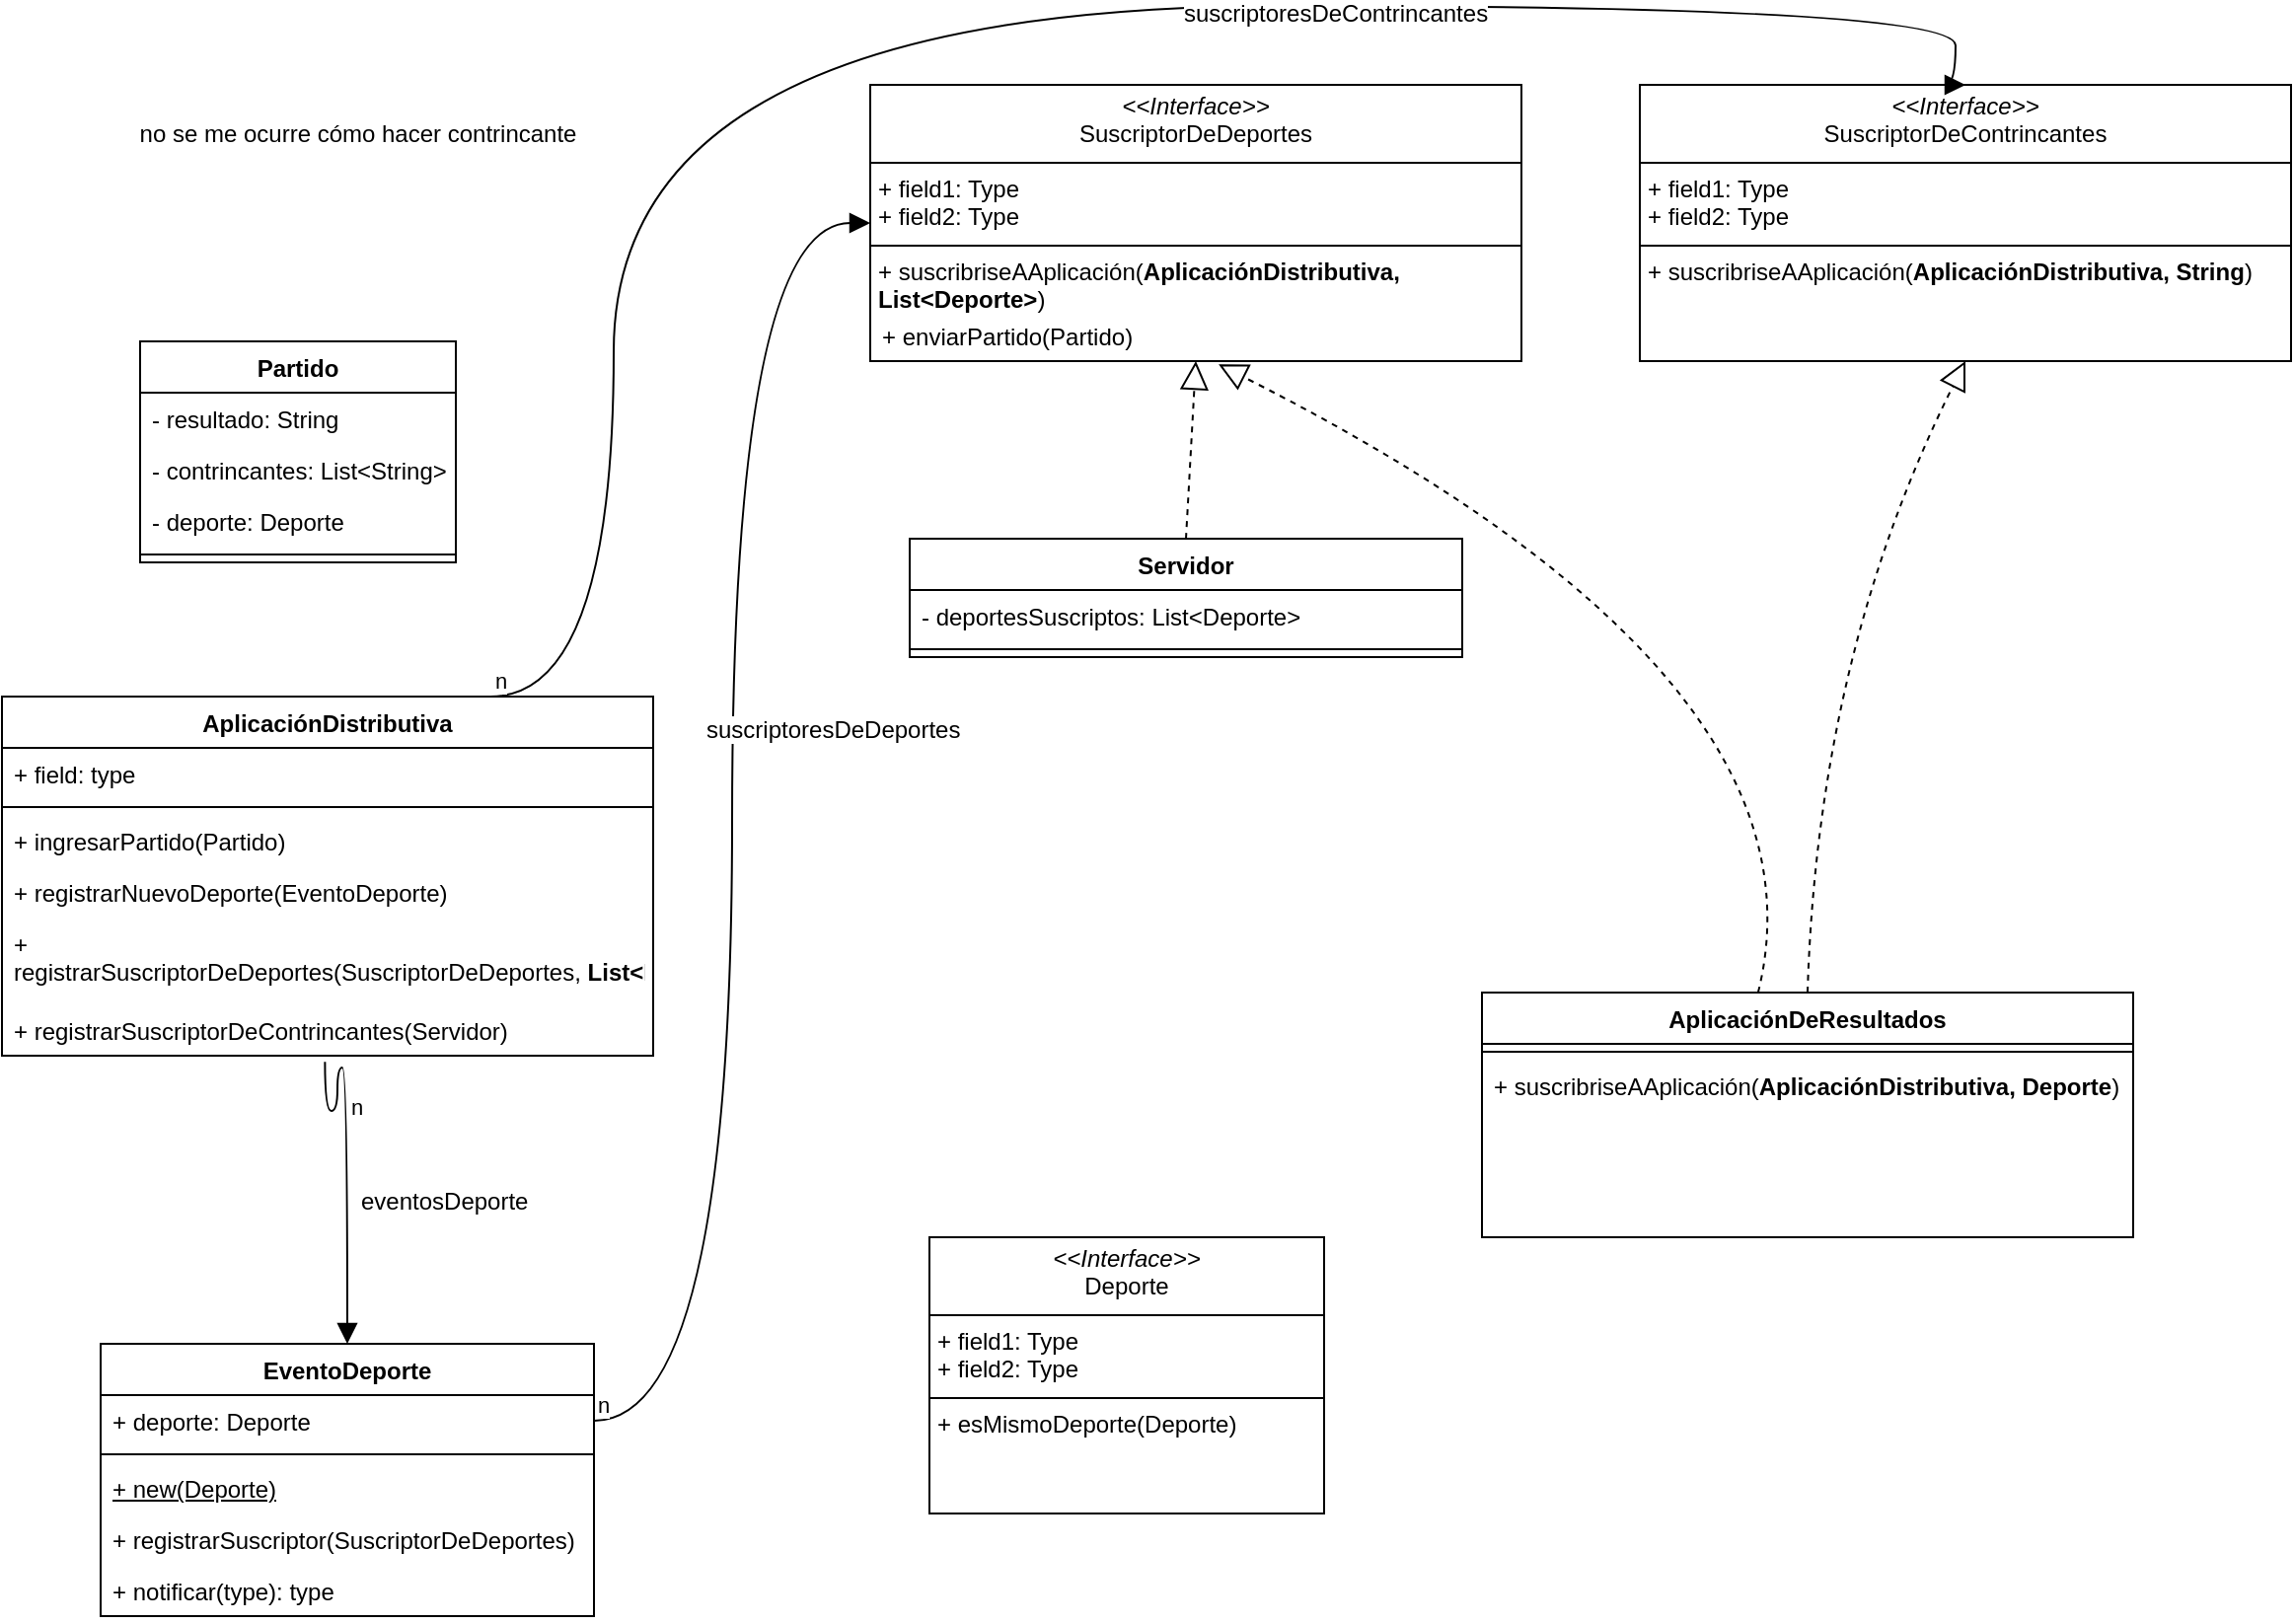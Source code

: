 <mxfile version="24.8.1">
  <diagram id="C5RBs43oDa-KdzZeNtuy" name="Page-1">
    <mxGraphModel dx="767" dy="2056" grid="1" gridSize="10" guides="1" tooltips="1" connect="1" arrows="1" fold="1" page="1" pageScale="1" pageWidth="827" pageHeight="1169" math="0" shadow="0">
      <root>
        <mxCell id="WIyWlLk6GJQsqaUBKTNV-0" />
        <mxCell id="WIyWlLk6GJQsqaUBKTNV-1" parent="WIyWlLk6GJQsqaUBKTNV-0" />
        <mxCell id="YLucaJetifnq5HeN7Emp-0" value="Servidor" style="swimlane;fontStyle=1;align=center;verticalAlign=top;childLayout=stackLayout;horizontal=1;startSize=26;horizontalStack=0;resizeParent=1;resizeParentMax=0;resizeLast=0;collapsible=1;marginBottom=0;whiteSpace=wrap;html=1;" parent="WIyWlLk6GJQsqaUBKTNV-1" vertex="1">
          <mxGeometry x="480" y="260" width="280" height="60" as="geometry" />
        </mxCell>
        <mxCell id="YLucaJetifnq5HeN7Emp-16" value="- deportesSuscriptos: List&amp;lt;Deporte&amp;gt;" style="text;strokeColor=none;fillColor=none;align=left;verticalAlign=top;spacingLeft=4;spacingRight=4;overflow=hidden;rotatable=0;points=[[0,0.5],[1,0.5]];portConstraint=eastwest;whiteSpace=wrap;html=1;" parent="YLucaJetifnq5HeN7Emp-0" vertex="1">
          <mxGeometry y="26" width="280" height="26" as="geometry" />
        </mxCell>
        <mxCell id="YLucaJetifnq5HeN7Emp-2" value="" style="line;strokeWidth=1;fillColor=none;align=left;verticalAlign=middle;spacingTop=-1;spacingLeft=3;spacingRight=3;rotatable=0;labelPosition=right;points=[];portConstraint=eastwest;strokeColor=inherit;" parent="YLucaJetifnq5HeN7Emp-0" vertex="1">
          <mxGeometry y="52" width="280" height="8" as="geometry" />
        </mxCell>
        <mxCell id="YLucaJetifnq5HeN7Emp-4" value="Partido" style="swimlane;fontStyle=1;align=center;verticalAlign=top;childLayout=stackLayout;horizontal=1;startSize=26;horizontalStack=0;resizeParent=1;resizeParentMax=0;resizeLast=0;collapsible=1;marginBottom=0;whiteSpace=wrap;html=1;" parent="WIyWlLk6GJQsqaUBKTNV-1" vertex="1">
          <mxGeometry x="90" y="160" width="160" height="112" as="geometry" />
        </mxCell>
        <mxCell id="YLucaJetifnq5HeN7Emp-5" value="- resultado: String&lt;span style=&quot;white-space: pre;&quot;&gt;&#x9;&lt;/span&gt;" style="text;strokeColor=none;fillColor=none;align=left;verticalAlign=top;spacingLeft=4;spacingRight=4;overflow=hidden;rotatable=0;points=[[0,0.5],[1,0.5]];portConstraint=eastwest;whiteSpace=wrap;html=1;" parent="YLucaJetifnq5HeN7Emp-4" vertex="1">
          <mxGeometry y="26" width="160" height="26" as="geometry" />
        </mxCell>
        <mxCell id="YLucaJetifnq5HeN7Emp-15" value="- contrincantes: List&amp;lt;String&amp;gt;" style="text;strokeColor=none;fillColor=none;align=left;verticalAlign=top;spacingLeft=4;spacingRight=4;overflow=hidden;rotatable=0;points=[[0,0.5],[1,0.5]];portConstraint=eastwest;whiteSpace=wrap;html=1;" parent="YLucaJetifnq5HeN7Emp-4" vertex="1">
          <mxGeometry y="52" width="160" height="26" as="geometry" />
        </mxCell>
        <mxCell id="YLucaJetifnq5HeN7Emp-14" value="- deporte: Deporte" style="text;strokeColor=none;fillColor=none;align=left;verticalAlign=top;spacingLeft=4;spacingRight=4;overflow=hidden;rotatable=0;points=[[0,0.5],[1,0.5]];portConstraint=eastwest;whiteSpace=wrap;html=1;" parent="YLucaJetifnq5HeN7Emp-4" vertex="1">
          <mxGeometry y="78" width="160" height="26" as="geometry" />
        </mxCell>
        <mxCell id="YLucaJetifnq5HeN7Emp-6" value="" style="line;strokeWidth=1;fillColor=none;align=left;verticalAlign=middle;spacingTop=-1;spacingLeft=3;spacingRight=3;rotatable=0;labelPosition=right;points=[];portConstraint=eastwest;strokeColor=inherit;" parent="YLucaJetifnq5HeN7Emp-4" vertex="1">
          <mxGeometry y="104" width="160" height="8" as="geometry" />
        </mxCell>
        <mxCell id="YLucaJetifnq5HeN7Emp-8" value="AplicaciónDistributiva" style="swimlane;fontStyle=1;align=center;verticalAlign=top;childLayout=stackLayout;horizontal=1;startSize=26;horizontalStack=0;resizeParent=1;resizeParentMax=0;resizeLast=0;collapsible=1;marginBottom=0;whiteSpace=wrap;html=1;" parent="WIyWlLk6GJQsqaUBKTNV-1" vertex="1">
          <mxGeometry x="20" y="340" width="330" height="182" as="geometry" />
        </mxCell>
        <mxCell id="YLucaJetifnq5HeN7Emp-9" value="+ field: type" style="text;strokeColor=none;fillColor=none;align=left;verticalAlign=top;spacingLeft=4;spacingRight=4;overflow=hidden;rotatable=0;points=[[0,0.5],[1,0.5]];portConstraint=eastwest;whiteSpace=wrap;html=1;" parent="YLucaJetifnq5HeN7Emp-8" vertex="1">
          <mxGeometry y="26" width="330" height="26" as="geometry" />
        </mxCell>
        <mxCell id="YLucaJetifnq5HeN7Emp-10" value="" style="line;strokeWidth=1;fillColor=none;align=left;verticalAlign=middle;spacingTop=-1;spacingLeft=3;spacingRight=3;rotatable=0;labelPosition=right;points=[];portConstraint=eastwest;strokeColor=inherit;" parent="YLucaJetifnq5HeN7Emp-8" vertex="1">
          <mxGeometry y="52" width="330" height="8" as="geometry" />
        </mxCell>
        <mxCell id="YLucaJetifnq5HeN7Emp-11" value="+ ingresarPartido(Partido)" style="text;strokeColor=none;fillColor=none;align=left;verticalAlign=top;spacingLeft=4;spacingRight=4;overflow=hidden;rotatable=0;points=[[0,0.5],[1,0.5]];portConstraint=eastwest;whiteSpace=wrap;html=1;" parent="YLucaJetifnq5HeN7Emp-8" vertex="1">
          <mxGeometry y="60" width="330" height="26" as="geometry" />
        </mxCell>
        <mxCell id="YLucaJetifnq5HeN7Emp-53" value="+ registrarNuevoDeporte(EventoDeporte)" style="text;strokeColor=none;fillColor=none;align=left;verticalAlign=top;spacingLeft=4;spacingRight=4;overflow=hidden;rotatable=0;points=[[0,0.5],[1,0.5]];portConstraint=eastwest;whiteSpace=wrap;html=1;" parent="YLucaJetifnq5HeN7Emp-8" vertex="1">
          <mxGeometry y="86" width="330" height="26" as="geometry" />
        </mxCell>
        <mxCell id="YLucaJetifnq5HeN7Emp-28" value="+ registrarSuscriptorDeDeportes(SuscriptorDeDeportes,&amp;nbsp;&lt;span style=&quot;font-weight: 700; text-align: center;&quot;&gt;List&amp;lt;Deporte&amp;gt;&lt;/span&gt;)" style="text;strokeColor=none;fillColor=none;align=left;verticalAlign=top;spacingLeft=4;spacingRight=4;overflow=hidden;rotatable=0;points=[[0,0.5],[1,0.5]];portConstraint=eastwest;whiteSpace=wrap;html=1;" parent="YLucaJetifnq5HeN7Emp-8" vertex="1">
          <mxGeometry y="112" width="330" height="44" as="geometry" />
        </mxCell>
        <mxCell id="YLucaJetifnq5HeN7Emp-29" value="+ registrarSuscriptorDeContrincantes(Servidor)" style="text;strokeColor=none;fillColor=none;align=left;verticalAlign=top;spacingLeft=4;spacingRight=4;overflow=hidden;rotatable=0;points=[[0,0.5],[1,0.5]];portConstraint=eastwest;whiteSpace=wrap;html=1;" parent="YLucaJetifnq5HeN7Emp-8" vertex="1">
          <mxGeometry y="156" width="330" height="26" as="geometry" />
        </mxCell>
        <mxCell id="YLucaJetifnq5HeN7Emp-17" value="suscriptoresDeDeportes" style="endArrow=block;endFill=1;html=1;edgeStyle=orthogonalEdgeStyle;align=left;verticalAlign=top;rounded=0;fontSize=12;startSize=8;endSize=8;curved=1;exitX=1;exitY=0.5;exitDx=0;exitDy=0;entryX=0;entryY=0.5;entryDx=0;entryDy=0;" parent="WIyWlLk6GJQsqaUBKTNV-1" source="YLucaJetifnq5HeN7Emp-42" target="YLucaJetifnq5HeN7Emp-30" edge="1">
          <mxGeometry x="0.16" y="15" relative="1" as="geometry">
            <mxPoint x="370" y="460" as="sourcePoint" />
            <mxPoint x="530" y="460" as="targetPoint" />
            <mxPoint y="-1" as="offset" />
          </mxGeometry>
        </mxCell>
        <mxCell id="YLucaJetifnq5HeN7Emp-18" value="n" style="edgeLabel;resizable=0;html=1;align=left;verticalAlign=bottom;" parent="YLucaJetifnq5HeN7Emp-17" connectable="0" vertex="1">
          <mxGeometry x="-1" relative="1" as="geometry" />
        </mxCell>
        <mxCell id="YLucaJetifnq5HeN7Emp-19" value="AplicaciónDeResultados" style="swimlane;fontStyle=1;align=center;verticalAlign=top;childLayout=stackLayout;horizontal=1;startSize=26;horizontalStack=0;resizeParent=1;resizeParentMax=0;resizeLast=0;collapsible=1;marginBottom=0;whiteSpace=wrap;html=1;" parent="WIyWlLk6GJQsqaUBKTNV-1" vertex="1">
          <mxGeometry x="770" y="490" width="330" height="124" as="geometry" />
        </mxCell>
        <mxCell id="YLucaJetifnq5HeN7Emp-21" value="" style="line;strokeWidth=1;fillColor=none;align=left;verticalAlign=middle;spacingTop=-1;spacingLeft=3;spacingRight=3;rotatable=0;labelPosition=right;points=[];portConstraint=eastwest;strokeColor=inherit;" parent="YLucaJetifnq5HeN7Emp-19" vertex="1">
          <mxGeometry y="26" width="330" height="8" as="geometry" />
        </mxCell>
        <mxCell id="YLucaJetifnq5HeN7Emp-23" value="+ suscribriseAAplicación(&lt;span style=&quot;font-weight: 700; text-align: center;&quot;&gt;AplicaciónDistributiva, Deporte&lt;/span&gt;)" style="text;strokeColor=none;fillColor=none;align=left;verticalAlign=top;spacingLeft=4;spacingRight=4;overflow=hidden;rotatable=0;points=[[0,0.5],[1,0.5]];portConstraint=eastwest;whiteSpace=wrap;html=1;" parent="YLucaJetifnq5HeN7Emp-19" vertex="1">
          <mxGeometry y="34" width="330" height="90" as="geometry" />
        </mxCell>
        <mxCell id="YLucaJetifnq5HeN7Emp-30" value="&lt;p style=&quot;margin:0px;margin-top:4px;text-align:center;&quot;&gt;&lt;i&gt;&amp;lt;&amp;lt;Interface&amp;gt;&amp;gt;&lt;/i&gt;&lt;br&gt;&lt;span style=&quot;text-align: left;&quot;&gt;SuscriptorDeDeportes&lt;/span&gt;&lt;/p&gt;&lt;hr size=&quot;1&quot; style=&quot;border-style:solid;&quot;&gt;&lt;p style=&quot;margin:0px;margin-left:4px;&quot;&gt;+ field1: Type&lt;br&gt;+ field2: Type&lt;/p&gt;&lt;hr size=&quot;1&quot; style=&quot;border-style:solid;&quot;&gt;&lt;p style=&quot;margin:0px;margin-left:4px;&quot;&gt;+&lt;span style=&quot;background-color: initial;&quot;&gt;&amp;nbsp;suscribriseAAplicación(&lt;/span&gt;&lt;span style=&quot;background-color: initial; font-weight: 700; text-align: center;&quot;&gt;AplicaciónDistributiva, List&amp;lt;Deporte&amp;gt;&lt;/span&gt;&lt;span style=&quot;background-color: initial;&quot;&gt;)&lt;/span&gt;&lt;/p&gt;" style="verticalAlign=top;align=left;overflow=fill;html=1;whiteSpace=wrap;" parent="WIyWlLk6GJQsqaUBKTNV-1" vertex="1">
          <mxGeometry x="460" y="30" width="330" height="140" as="geometry" />
        </mxCell>
        <mxCell id="YLucaJetifnq5HeN7Emp-31" value="" style="endArrow=block;dashed=1;endFill=0;endSize=12;html=1;rounded=0;fontSize=12;curved=1;entryX=0.5;entryY=1;entryDx=0;entryDy=0;exitX=0.5;exitY=0;exitDx=0;exitDy=0;" parent="WIyWlLk6GJQsqaUBKTNV-1" source="YLucaJetifnq5HeN7Emp-0" target="YLucaJetifnq5HeN7Emp-30" edge="1">
          <mxGeometry width="160" relative="1" as="geometry">
            <mxPoint x="360" y="400" as="sourcePoint" />
            <mxPoint x="520" y="400" as="targetPoint" />
          </mxGeometry>
        </mxCell>
        <mxCell id="YLucaJetifnq5HeN7Emp-33" value="&lt;p style=&quot;margin:0px;margin-top:4px;text-align:center;&quot;&gt;&lt;i&gt;&amp;lt;&amp;lt;Interface&amp;gt;&amp;gt;&lt;/i&gt;&lt;br&gt;&lt;span style=&quot;text-align: left;&quot;&gt;SuscriptorDeContrincantes&lt;/span&gt;&lt;/p&gt;&lt;hr size=&quot;1&quot; style=&quot;border-style:solid;&quot;&gt;&lt;p style=&quot;margin:0px;margin-left:4px;&quot;&gt;+ field1: Type&lt;br&gt;+ field2: Type&lt;/p&gt;&lt;hr size=&quot;1&quot; style=&quot;border-style:solid;&quot;&gt;&lt;p style=&quot;margin:0px;margin-left:4px;&quot;&gt;+&lt;span style=&quot;background-color: initial;&quot;&gt;&amp;nbsp;suscribriseAAplicación(&lt;/span&gt;&lt;span style=&quot;background-color: initial; font-weight: 700; text-align: center;&quot;&gt;AplicaciónDistributiva, String&lt;/span&gt;&lt;span style=&quot;background-color: initial;&quot;&gt;)&lt;/span&gt;&lt;/p&gt;" style="verticalAlign=top;align=left;overflow=fill;html=1;whiteSpace=wrap;" parent="WIyWlLk6GJQsqaUBKTNV-1" vertex="1">
          <mxGeometry x="850" y="30" width="330" height="140" as="geometry" />
        </mxCell>
        <mxCell id="YLucaJetifnq5HeN7Emp-34" value="" style="endArrow=block;dashed=1;endFill=0;endSize=12;html=1;rounded=0;fontSize=12;curved=1;entryX=0.5;entryY=1;entryDx=0;entryDy=0;exitX=0.5;exitY=0;exitDx=0;exitDy=0;" parent="WIyWlLk6GJQsqaUBKTNV-1" source="YLucaJetifnq5HeN7Emp-19" target="YLucaJetifnq5HeN7Emp-33" edge="1">
          <mxGeometry width="160" relative="1" as="geometry">
            <mxPoint x="630" y="270" as="sourcePoint" />
            <mxPoint x="661" y="180" as="targetPoint" />
            <Array as="points">
              <mxPoint x="940" y="320" />
            </Array>
          </mxGeometry>
        </mxCell>
        <mxCell id="YLucaJetifnq5HeN7Emp-35" value="" style="endArrow=block;dashed=1;endFill=0;endSize=12;html=1;rounded=0;fontSize=12;curved=1;entryX=0.535;entryY=1.012;entryDx=0;entryDy=0;exitX=0.424;exitY=0;exitDx=0;exitDy=0;entryPerimeter=0;exitPerimeter=0;" parent="WIyWlLk6GJQsqaUBKTNV-1" source="YLucaJetifnq5HeN7Emp-19" target="YLucaJetifnq5HeN7Emp-30" edge="1">
          <mxGeometry width="160" relative="1" as="geometry">
            <mxPoint x="945" y="500" as="sourcePoint" />
            <mxPoint x="1025" y="180" as="targetPoint" />
            <Array as="points">
              <mxPoint x="950" y="330" />
            </Array>
          </mxGeometry>
        </mxCell>
        <mxCell id="YLucaJetifnq5HeN7Emp-38" value="suscriptoresDeContrincantes" style="endArrow=block;endFill=1;html=1;edgeStyle=orthogonalEdgeStyle;align=left;verticalAlign=top;rounded=0;fontSize=12;startSize=8;endSize=8;curved=1;exitX=0.75;exitY=0;exitDx=0;exitDy=0;entryX=0.5;entryY=0;entryDx=0;entryDy=0;" parent="WIyWlLk6GJQsqaUBKTNV-1" source="YLucaJetifnq5HeN7Emp-8" target="YLucaJetifnq5HeN7Emp-33" edge="1">
          <mxGeometry x="0.228" y="10" relative="1" as="geometry">
            <mxPoint x="375" y="408" as="sourcePoint" />
            <mxPoint x="910" y="-10" as="targetPoint" />
            <mxPoint x="1" as="offset" />
            <Array as="points">
              <mxPoint x="330" y="340" />
              <mxPoint x="330" y="-10" />
              <mxPoint x="1010" y="-10" />
              <mxPoint x="1010" y="30" />
            </Array>
          </mxGeometry>
        </mxCell>
        <mxCell id="YLucaJetifnq5HeN7Emp-39" value="n" style="edgeLabel;resizable=0;html=1;align=left;verticalAlign=bottom;" parent="YLucaJetifnq5HeN7Emp-38" connectable="0" vertex="1">
          <mxGeometry x="-1" relative="1" as="geometry" />
        </mxCell>
        <mxCell id="YLucaJetifnq5HeN7Emp-40" value="&lt;p style=&quot;margin:0px;margin-top:4px;text-align:center;&quot;&gt;&lt;i&gt;&amp;lt;&amp;lt;Interface&amp;gt;&amp;gt;&lt;/i&gt;&lt;br&gt;&lt;span style=&quot;text-align: left;&quot;&gt;Deporte&lt;/span&gt;&lt;/p&gt;&lt;hr size=&quot;1&quot; style=&quot;border-style:solid;&quot;&gt;&lt;p style=&quot;margin:0px;margin-left:4px;&quot;&gt;+ field1: Type&lt;br&gt;+ field2: Type&lt;/p&gt;&lt;hr size=&quot;1&quot; style=&quot;border-style:solid;&quot;&gt;&lt;p style=&quot;margin:0px;margin-left:4px;&quot;&gt;+&lt;span style=&quot;background-color: initial;&quot;&gt;&amp;nbsp;esMismoDeporte(Deporte)&lt;/span&gt;&lt;/p&gt;" style="verticalAlign=top;align=left;overflow=fill;html=1;whiteSpace=wrap;" parent="WIyWlLk6GJQsqaUBKTNV-1" vertex="1">
          <mxGeometry x="490" y="614" width="200" height="140" as="geometry" />
        </mxCell>
        <mxCell id="YLucaJetifnq5HeN7Emp-41" value="EventoDeporte" style="swimlane;fontStyle=1;align=center;verticalAlign=top;childLayout=stackLayout;horizontal=1;startSize=26;horizontalStack=0;resizeParent=1;resizeParentMax=0;resizeLast=0;collapsible=1;marginBottom=0;whiteSpace=wrap;html=1;" parent="WIyWlLk6GJQsqaUBKTNV-1" vertex="1">
          <mxGeometry x="70" y="668" width="250" height="138" as="geometry" />
        </mxCell>
        <mxCell id="YLucaJetifnq5HeN7Emp-42" value="+ deporte: Deporte" style="text;strokeColor=none;fillColor=none;align=left;verticalAlign=top;spacingLeft=4;spacingRight=4;overflow=hidden;rotatable=0;points=[[0,0.5],[1,0.5]];portConstraint=eastwest;whiteSpace=wrap;html=1;" parent="YLucaJetifnq5HeN7Emp-41" vertex="1">
          <mxGeometry y="26" width="250" height="26" as="geometry" />
        </mxCell>
        <mxCell id="YLucaJetifnq5HeN7Emp-43" value="" style="line;strokeWidth=1;fillColor=none;align=left;verticalAlign=middle;spacingTop=-1;spacingLeft=3;spacingRight=3;rotatable=0;labelPosition=right;points=[];portConstraint=eastwest;strokeColor=inherit;" parent="YLucaJetifnq5HeN7Emp-41" vertex="1">
          <mxGeometry y="52" width="250" height="8" as="geometry" />
        </mxCell>
        <mxCell id="YLucaJetifnq5HeN7Emp-54" value="+ new(Deporte)" style="text;strokeColor=none;fillColor=none;align=left;verticalAlign=top;spacingLeft=4;spacingRight=4;overflow=hidden;rotatable=0;points=[[0,0.5],[1,0.5]];portConstraint=eastwest;whiteSpace=wrap;html=1;fontStyle=4" parent="YLucaJetifnq5HeN7Emp-41" vertex="1">
          <mxGeometry y="60" width="250" height="26" as="geometry" />
        </mxCell>
        <mxCell id="YLucaJetifnq5HeN7Emp-55" value="+ registrarSuscriptor(SuscriptorDeDeportes)" style="text;strokeColor=none;fillColor=none;align=left;verticalAlign=top;spacingLeft=4;spacingRight=4;overflow=hidden;rotatable=0;points=[[0,0.5],[1,0.5]];portConstraint=eastwest;whiteSpace=wrap;html=1;" parent="YLucaJetifnq5HeN7Emp-41" vertex="1">
          <mxGeometry y="86" width="250" height="26" as="geometry" />
        </mxCell>
        <mxCell id="YLucaJetifnq5HeN7Emp-44" value="+ notificar(type): type" style="text;strokeColor=none;fillColor=none;align=left;verticalAlign=top;spacingLeft=4;spacingRight=4;overflow=hidden;rotatable=0;points=[[0,0.5],[1,0.5]];portConstraint=eastwest;whiteSpace=wrap;html=1;" parent="YLucaJetifnq5HeN7Emp-41" vertex="1">
          <mxGeometry y="112" width="250" height="26" as="geometry" />
        </mxCell>
        <mxCell id="YLucaJetifnq5HeN7Emp-45" value="eventosDeporte" style="endArrow=block;endFill=1;html=1;edgeStyle=orthogonalEdgeStyle;align=left;verticalAlign=top;rounded=0;fontSize=12;startSize=8;endSize=8;curved=1;exitX=0.496;exitY=1.12;exitDx=0;exitDy=0;exitPerimeter=0;entryX=0.5;entryY=0;entryDx=0;entryDy=0;" parent="WIyWlLk6GJQsqaUBKTNV-1" source="YLucaJetifnq5HeN7Emp-29" target="YLucaJetifnq5HeN7Emp-41" edge="1">
          <mxGeometry x="0.135" y="5" relative="1" as="geometry">
            <mxPoint x="370" y="420" as="sourcePoint" />
            <mxPoint x="530" y="420" as="targetPoint" />
            <Array as="points">
              <mxPoint x="184" y="550" />
              <mxPoint x="190" y="550" />
              <mxPoint x="190" y="528" />
              <mxPoint x="195" y="528" />
            </Array>
            <mxPoint as="offset" />
          </mxGeometry>
        </mxCell>
        <mxCell id="YLucaJetifnq5HeN7Emp-46" value="n" style="edgeLabel;resizable=0;html=1;align=left;verticalAlign=bottom;" parent="YLucaJetifnq5HeN7Emp-45" connectable="0" vertex="1">
          <mxGeometry x="-1" relative="1" as="geometry">
            <mxPoint x="11" y="31" as="offset" />
          </mxGeometry>
        </mxCell>
        <mxCell id="YLucaJetifnq5HeN7Emp-56" value="+ enviarPartido(Partido)" style="text;strokeColor=none;fillColor=none;align=left;verticalAlign=top;spacingLeft=4;spacingRight=4;overflow=hidden;rotatable=0;points=[[0,0.5],[1,0.5]];portConstraint=eastwest;whiteSpace=wrap;html=1;" parent="WIyWlLk6GJQsqaUBKTNV-1" vertex="1">
          <mxGeometry x="460" y="144" width="330" height="26" as="geometry" />
        </mxCell>
        <mxCell id="qjMBp-wqHB62pxYt0D1_-0" value="no se me ocurre cómo hacer contrincante" style="text;html=1;align=center;verticalAlign=middle;resizable=0;points=[];autosize=1;strokeColor=none;fillColor=none;" vertex="1" parent="WIyWlLk6GJQsqaUBKTNV-1">
          <mxGeometry x="80" y="40" width="240" height="30" as="geometry" />
        </mxCell>
      </root>
    </mxGraphModel>
  </diagram>
</mxfile>
